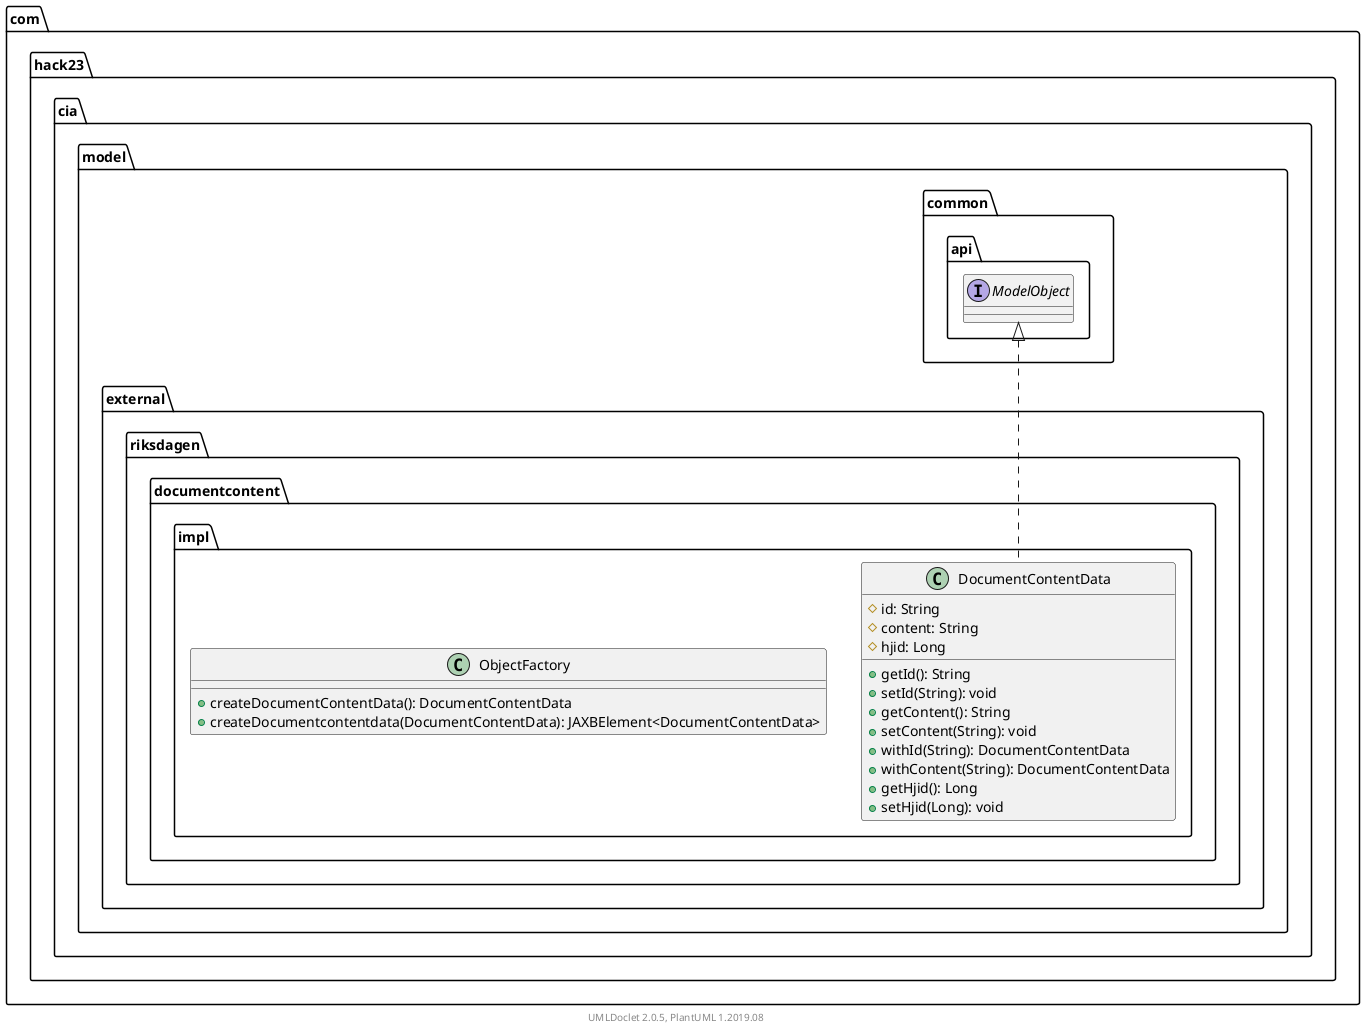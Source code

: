 @startuml
    namespace com.hack23.cia.model.external.riksdagen.documentcontent.impl {

        class DocumentContentData [[DocumentContentData.html]] {
            #id: String
            #content: String
            #hjid: Long
            +getId(): String
            +setId(String): void
            +getContent(): String
            +setContent(String): void
            +withId(String): DocumentContentData
            +withContent(String): DocumentContentData
            +getHjid(): Long
            +setHjid(Long): void
        }

        class ObjectFactory [[ObjectFactory.html]] {
            +createDocumentContentData(): DocumentContentData
            +createDocumentcontentdata(DocumentContentData): JAXBElement<DocumentContentData>
        }

        com.hack23.cia.model.common.api.ModelObject <|.. DocumentContentData
    }

    namespace com.hack23.cia.model.common.api {
        interface ModelObject
    }

    center footer UMLDoclet 2.0.5, PlantUML 1.2019.08
@enduml
